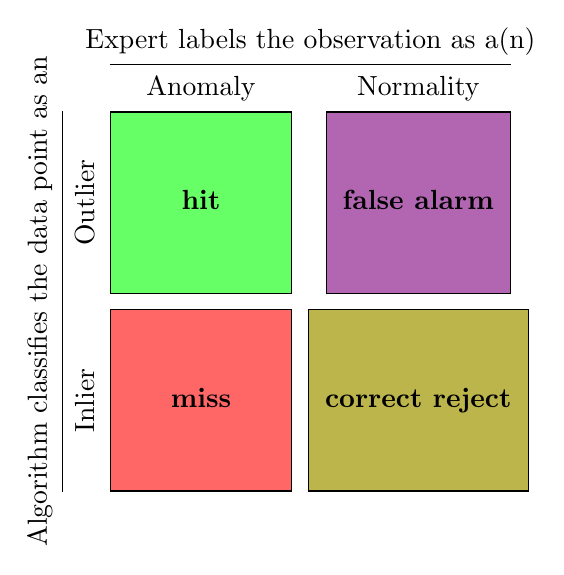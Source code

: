\begin{tikzpicture}

\begin{scope}[block/.style={align=center,rectangle,draw=black!100,inner sep=0cm,minimum size=2.3cm,fill=#1!60},
		     red block/.style={block=red},
		     green block/.style={block=green}]
%Draw the four blocks
\matrix[inner sep=0cm,row sep=0.2cm,column sep=0.2cm,ampersand replacement=\&]{
    \node [block=green] (h)  {\begin{tabular}{c}\textbf{hit}\end{tabular}};                       \& 
    \node [block=violet]   (fa) {\begin{tabular}{c}\textbf{false alarm}\end{tabular}} ;    \\
    \node [block=red]   (m)  {\begin{tabular}{c}\textbf{miss}\end{tabular}} ;                     \&
    \node [block=olive] (cr) {\begin{tabular}{c}\textbf{correct reject}\end{tabular}} ; \\
};

% Draw the class-labels
\node[above=0.2cm,anchor=base] at (h.north) {Anomaly};
\node[above=0.2cm,anchor=base] at (fa.north) {Normality};
\node[left=0.2cm,rotate=90,anchor=base] at (h.west) {Outlier};
\node[left=0.2cm,rotate=90,anchor=base] at (m.west) {Inlier};

% Define necessary coordinates
\coordinate (ul) at ($(h.north west)+(0cm,0.6cm)$);
\coordinate (ur) at ($(fa.north east)+(0cm,0.6cm)$);
\coordinate (la) at ($(h.north west)-(0.6cm,0cm)$);
\coordinate (lb) at ($(m.south west)-(0.6cm,0cm)$);

% Draw the two lines
\draw (ul) -- (ur);
\draw (la) -- (lb);

% Draw the ``Expert'' and ``Algorithmic'' labels
\node[above=0.2cm,anchor=base,inner sep=0cm,outer sep=0cm] at ($ (ul)!.5!(ur) $) {Expert labels the observation as a(n)};
\node[left=0.2cm,rotate=90,anchor=base,inner sep=0cm,outer sep=0cm] at ($ (la)!.5!(lb) $) {Algorithm classifies the data point as an};
\end{scope}

%\thesisbb

\end{tikzpicture}
